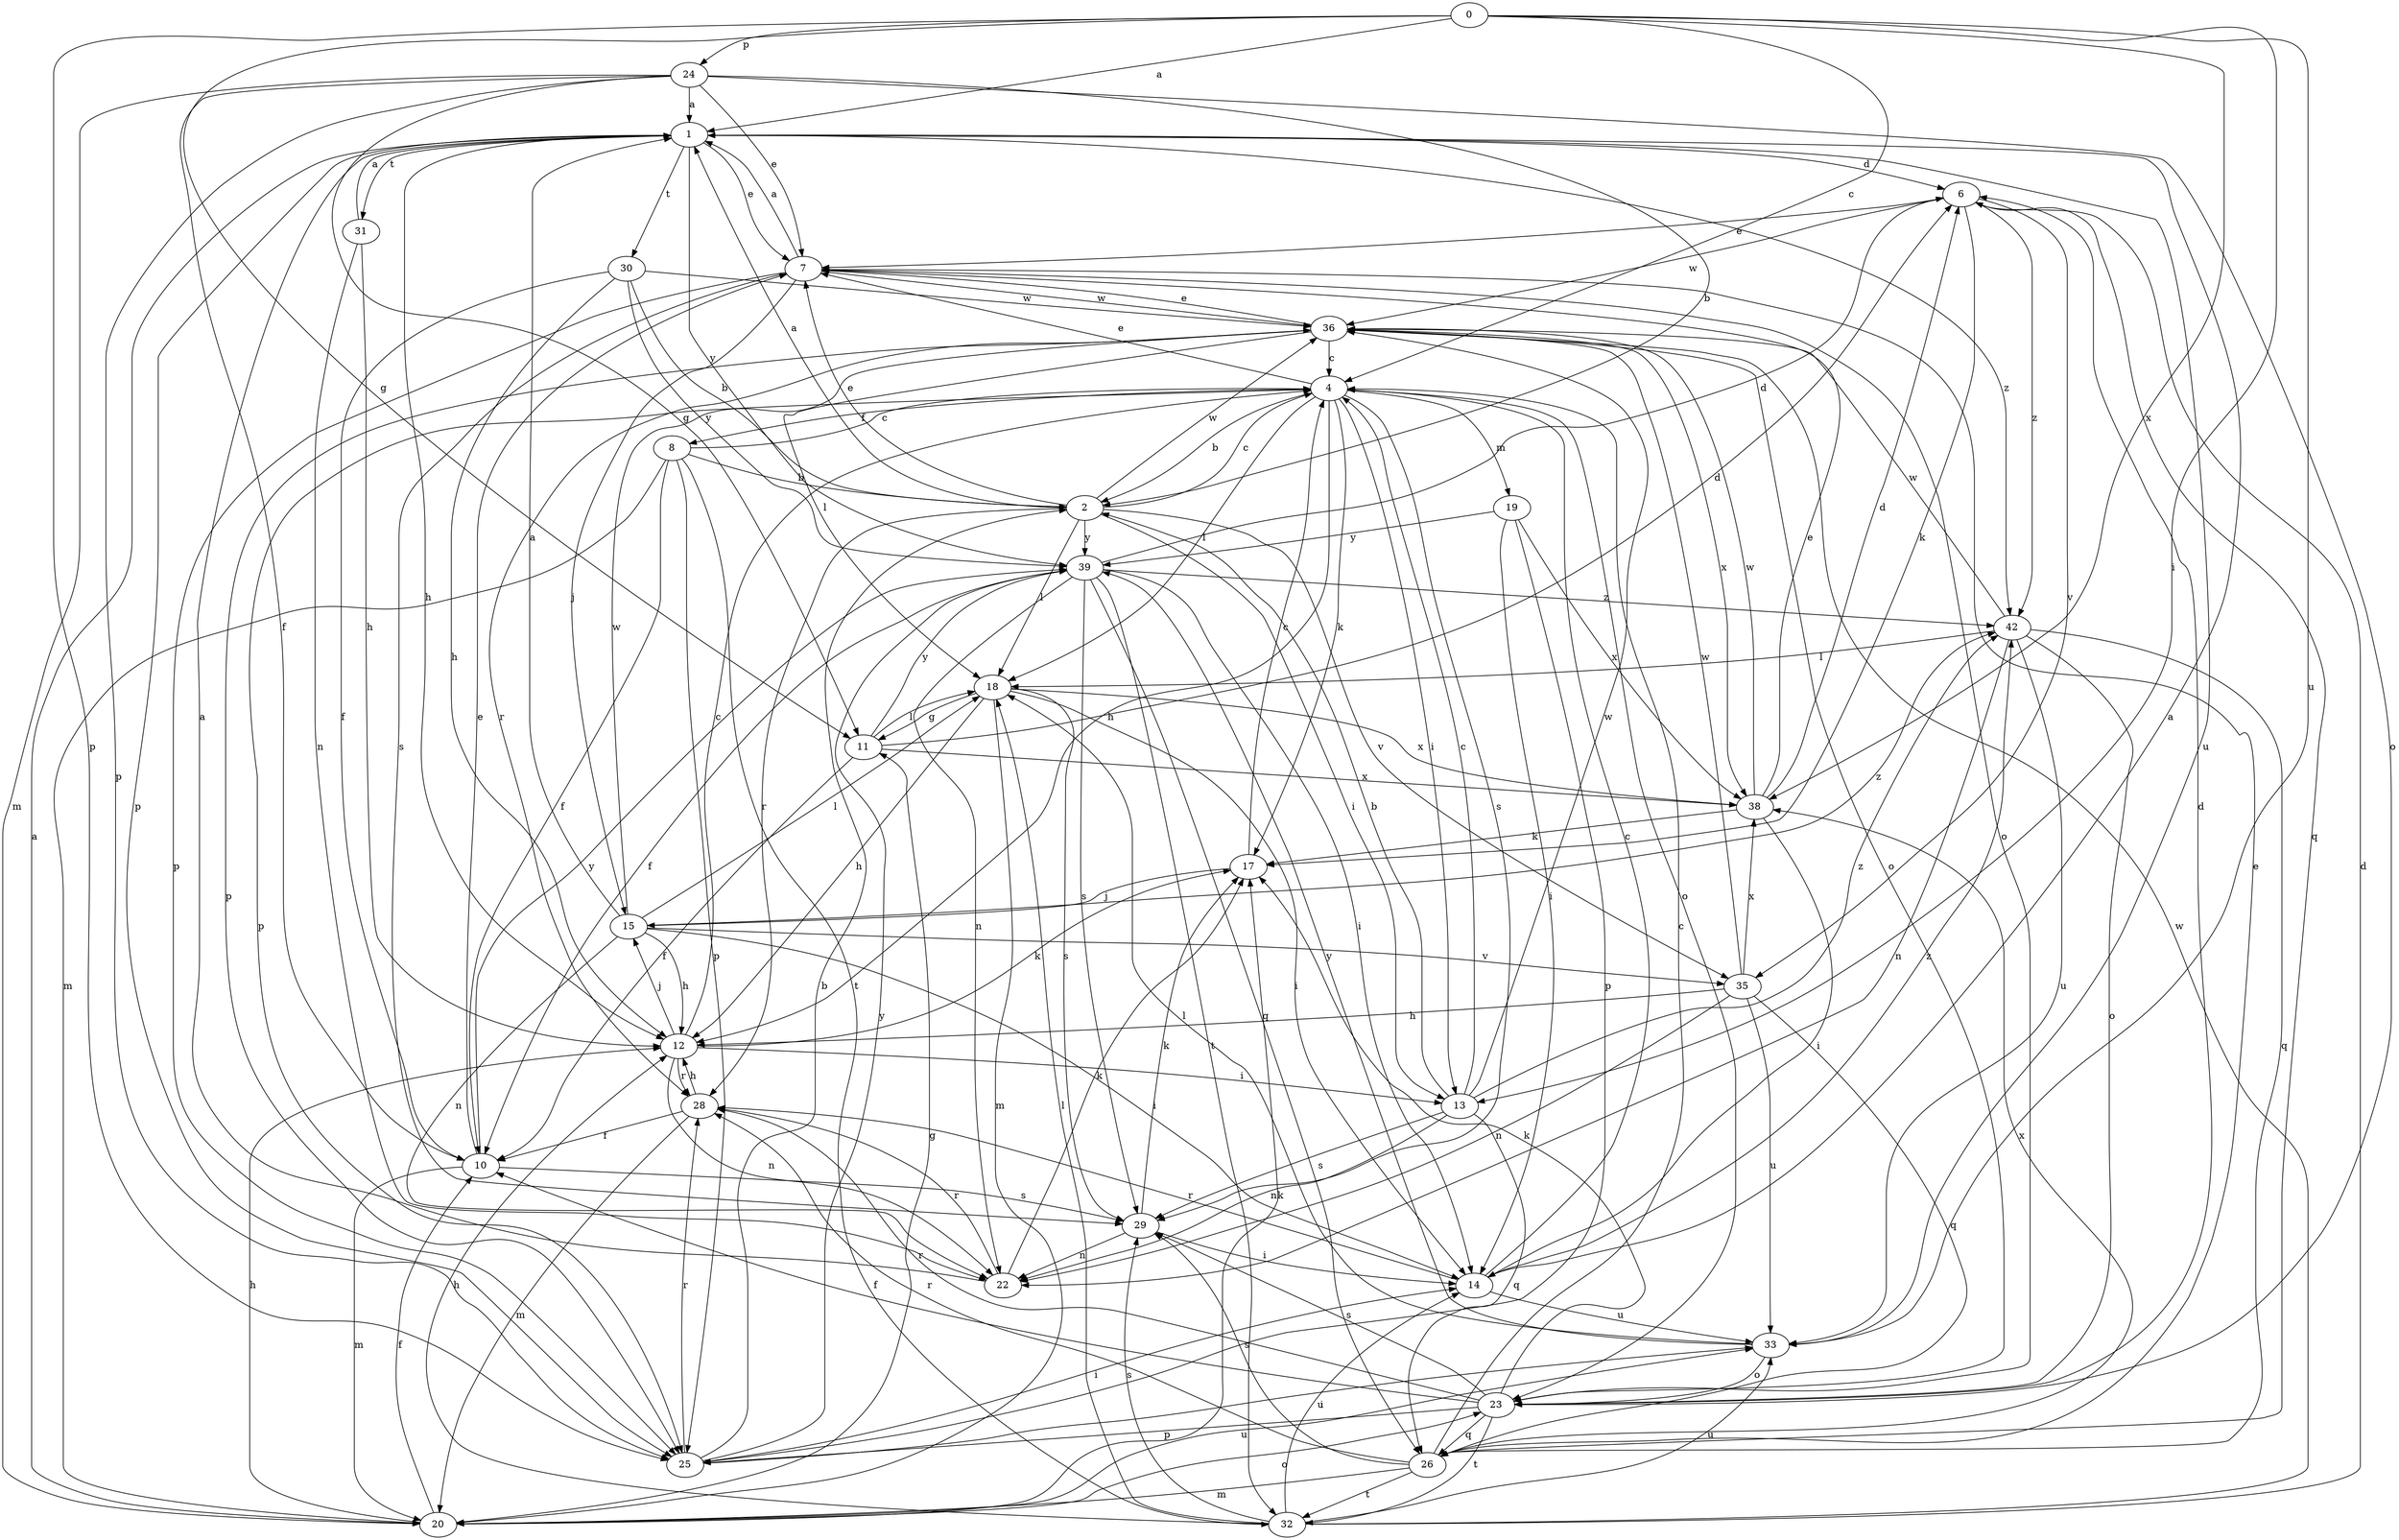 strict digraph  {
0;
1;
2;
4;
6;
7;
8;
10;
11;
12;
13;
14;
15;
17;
18;
19;
20;
22;
23;
24;
25;
26;
28;
29;
30;
31;
32;
33;
35;
36;
38;
39;
42;
0 -> 1  [label=a];
0 -> 4  [label=c];
0 -> 11  [label=g];
0 -> 13  [label=i];
0 -> 24  [label=p];
0 -> 25  [label=p];
0 -> 33  [label=u];
0 -> 38  [label=x];
1 -> 6  [label=d];
1 -> 7  [label=e];
1 -> 12  [label=h];
1 -> 25  [label=p];
1 -> 30  [label=t];
1 -> 31  [label=t];
1 -> 33  [label=u];
1 -> 39  [label=y];
1 -> 42  [label=z];
2 -> 1  [label=a];
2 -> 4  [label=c];
2 -> 7  [label=e];
2 -> 13  [label=i];
2 -> 18  [label=l];
2 -> 28  [label=r];
2 -> 35  [label=v];
2 -> 36  [label=w];
2 -> 39  [label=y];
4 -> 2  [label=b];
4 -> 7  [label=e];
4 -> 8  [label=f];
4 -> 12  [label=h];
4 -> 13  [label=i];
4 -> 17  [label=k];
4 -> 18  [label=l];
4 -> 19  [label=m];
4 -> 23  [label=o];
4 -> 25  [label=p];
4 -> 29  [label=s];
6 -> 7  [label=e];
6 -> 17  [label=k];
6 -> 26  [label=q];
6 -> 35  [label=v];
6 -> 36  [label=w];
6 -> 42  [label=z];
7 -> 1  [label=a];
7 -> 15  [label=j];
7 -> 23  [label=o];
7 -> 25  [label=p];
7 -> 29  [label=s];
7 -> 36  [label=w];
8 -> 2  [label=b];
8 -> 4  [label=c];
8 -> 10  [label=f];
8 -> 20  [label=m];
8 -> 25  [label=p];
8 -> 32  [label=t];
10 -> 7  [label=e];
10 -> 20  [label=m];
10 -> 29  [label=s];
10 -> 39  [label=y];
11 -> 6  [label=d];
11 -> 10  [label=f];
11 -> 18  [label=l];
11 -> 38  [label=x];
11 -> 39  [label=y];
12 -> 4  [label=c];
12 -> 13  [label=i];
12 -> 15  [label=j];
12 -> 17  [label=k];
12 -> 22  [label=n];
12 -> 28  [label=r];
13 -> 2  [label=b];
13 -> 4  [label=c];
13 -> 22  [label=n];
13 -> 26  [label=q];
13 -> 29  [label=s];
13 -> 36  [label=w];
13 -> 42  [label=z];
14 -> 1  [label=a];
14 -> 4  [label=c];
14 -> 28  [label=r];
14 -> 33  [label=u];
14 -> 42  [label=z];
15 -> 1  [label=a];
15 -> 12  [label=h];
15 -> 14  [label=i];
15 -> 18  [label=l];
15 -> 22  [label=n];
15 -> 35  [label=v];
15 -> 36  [label=w];
15 -> 42  [label=z];
17 -> 4  [label=c];
17 -> 15  [label=j];
18 -> 11  [label=g];
18 -> 12  [label=h];
18 -> 14  [label=i];
18 -> 20  [label=m];
18 -> 29  [label=s];
18 -> 38  [label=x];
19 -> 14  [label=i];
19 -> 25  [label=p];
19 -> 38  [label=x];
19 -> 39  [label=y];
20 -> 1  [label=a];
20 -> 10  [label=f];
20 -> 11  [label=g];
20 -> 12  [label=h];
20 -> 17  [label=k];
20 -> 23  [label=o];
20 -> 33  [label=u];
22 -> 1  [label=a];
22 -> 17  [label=k];
22 -> 28  [label=r];
23 -> 6  [label=d];
23 -> 10  [label=f];
23 -> 17  [label=k];
23 -> 25  [label=p];
23 -> 26  [label=q];
23 -> 28  [label=r];
23 -> 29  [label=s];
23 -> 32  [label=t];
24 -> 1  [label=a];
24 -> 2  [label=b];
24 -> 7  [label=e];
24 -> 10  [label=f];
24 -> 11  [label=g];
24 -> 20  [label=m];
24 -> 23  [label=o];
24 -> 25  [label=p];
25 -> 2  [label=b];
25 -> 14  [label=i];
25 -> 28  [label=r];
25 -> 33  [label=u];
25 -> 39  [label=y];
26 -> 4  [label=c];
26 -> 7  [label=e];
26 -> 20  [label=m];
26 -> 28  [label=r];
26 -> 29  [label=s];
26 -> 32  [label=t];
26 -> 38  [label=x];
28 -> 10  [label=f];
28 -> 12  [label=h];
28 -> 20  [label=m];
29 -> 14  [label=i];
29 -> 17  [label=k];
29 -> 22  [label=n];
30 -> 2  [label=b];
30 -> 10  [label=f];
30 -> 12  [label=h];
30 -> 36  [label=w];
30 -> 39  [label=y];
31 -> 1  [label=a];
31 -> 12  [label=h];
31 -> 22  [label=n];
32 -> 6  [label=d];
32 -> 12  [label=h];
32 -> 14  [label=i];
32 -> 18  [label=l];
32 -> 29  [label=s];
32 -> 33  [label=u];
32 -> 36  [label=w];
33 -> 18  [label=l];
33 -> 23  [label=o];
33 -> 39  [label=y];
35 -> 12  [label=h];
35 -> 22  [label=n];
35 -> 26  [label=q];
35 -> 33  [label=u];
35 -> 36  [label=w];
35 -> 38  [label=x];
36 -> 4  [label=c];
36 -> 7  [label=e];
36 -> 18  [label=l];
36 -> 23  [label=o];
36 -> 25  [label=p];
36 -> 28  [label=r];
36 -> 38  [label=x];
38 -> 6  [label=d];
38 -> 7  [label=e];
38 -> 14  [label=i];
38 -> 17  [label=k];
38 -> 36  [label=w];
39 -> 6  [label=d];
39 -> 10  [label=f];
39 -> 14  [label=i];
39 -> 22  [label=n];
39 -> 26  [label=q];
39 -> 29  [label=s];
39 -> 32  [label=t];
39 -> 42  [label=z];
42 -> 18  [label=l];
42 -> 22  [label=n];
42 -> 23  [label=o];
42 -> 26  [label=q];
42 -> 33  [label=u];
42 -> 36  [label=w];
}
